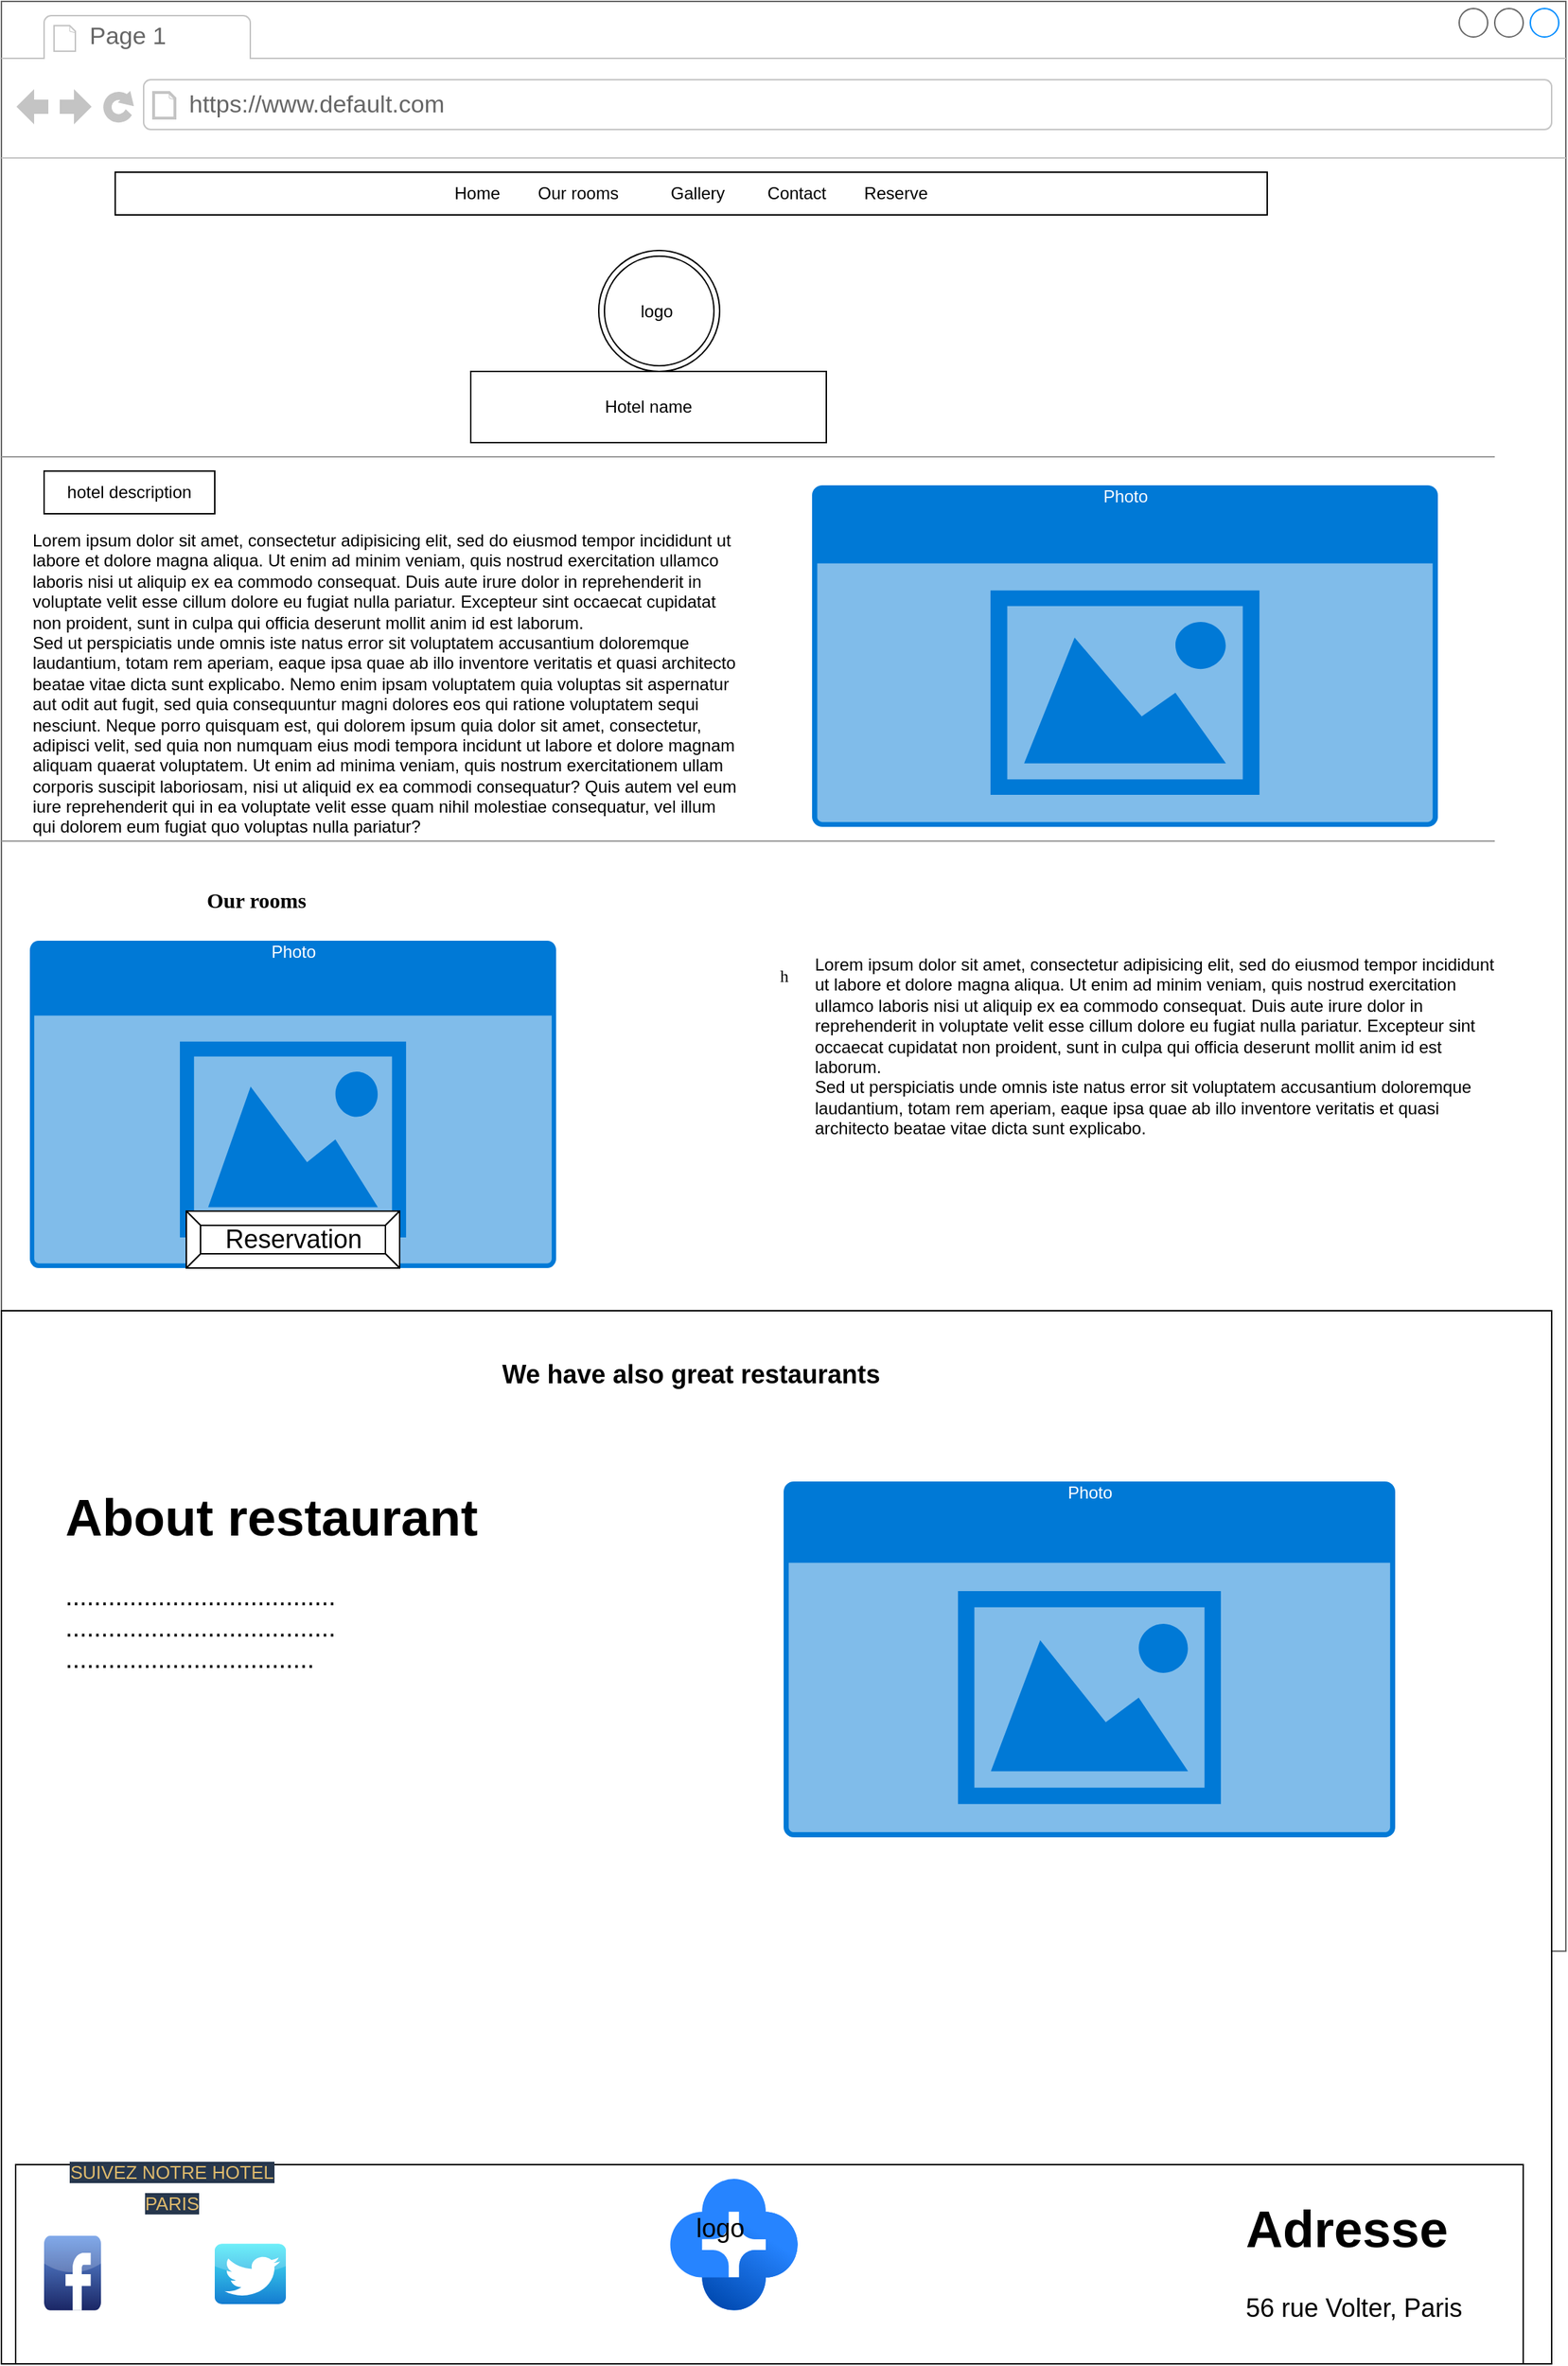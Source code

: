 <mxfile version="15.6.8" type="github" pages="3">
  <diagram name="Page-1" id="2cc2dc42-3aac-f2a9-1cec-7a8b7cbee084">
    <mxGraphModel dx="2450" dy="805" grid="1" gridSize="10" guides="1" tooltips="1" connect="1" arrows="1" fold="1" page="1" pageScale="1" pageWidth="1100" pageHeight="850" background="#ffffff" math="0" shadow="0">
      <root>
        <mxCell id="0" />
        <mxCell id="1" parent="0" />
        <mxCell id="7026571954dc6520-1" value="h" style="strokeWidth=1;shadow=0;dashed=0;align=center;html=1;shape=mxgraph.mockup.containers.browserWindow;rSize=0;strokeColor=#666666;mainText=,;recursiveResize=0;rounded=0;labelBackgroundColor=none;fontFamily=Verdana;fontSize=12" parent="1" vertex="1">
          <mxGeometry x="-10" y="40" width="1100" height="1370" as="geometry" />
        </mxCell>
        <mxCell id="7026571954dc6520-2" value="Page 1" style="strokeWidth=1;shadow=0;dashed=0;align=center;html=1;shape=mxgraph.mockup.containers.anchor;fontSize=17;fontColor=#666666;align=left;" parent="7026571954dc6520-1" vertex="1">
          <mxGeometry x="60" y="12" width="110" height="26" as="geometry" />
        </mxCell>
        <mxCell id="7026571954dc6520-3" value="https://www.default.com" style="strokeWidth=1;shadow=0;dashed=0;align=center;html=1;shape=mxgraph.mockup.containers.anchor;rSize=0;fontSize=17;fontColor=#666666;align=left;" parent="7026571954dc6520-1" vertex="1">
          <mxGeometry x="130" y="60" width="250" height="26" as="geometry" />
        </mxCell>
        <mxCell id="7026571954dc6520-15" value="" style="verticalLabelPosition=bottom;shadow=0;dashed=0;align=center;html=1;verticalAlign=top;strokeWidth=1;shape=mxgraph.mockup.markup.line;strokeColor=#999999;rounded=0;labelBackgroundColor=none;fillColor=#ffffff;fontFamily=Verdana;fontSize=12;fontColor=#000000;" parent="7026571954dc6520-1" vertex="1">
          <mxGeometry y="310" width="1050" height="20" as="geometry" />
        </mxCell>
        <mxCell id="7026571954dc6520-17" value="Lorem ipsum dolor sit amet, consectetur adipisicing elit, sed do eiusmod tempor incididunt ut labore et dolore magna aliqua. Ut enim ad minim veniam, quis nostrud exercitation ullamco laboris nisi ut aliquip ex ea commodo consequat. Duis aute irure dolor in reprehenderit in voluptate velit esse cillum dolore eu fugiat nulla pariatur. Excepteur sint occaecat cupidatat non proident, sunt in culpa qui officia deserunt mollit anim id est laborum.&#xa;Sed ut perspiciatis unde omnis iste natus error sit voluptatem accusantium doloremque laudantium, totam rem aperiam, eaque ipsa quae ab illo inventore veritatis et quasi architecto beatae vitae dicta sunt explicabo. Nemo enim ipsam voluptatem quia voluptas sit aspernatur aut odit aut fugit, sed quia consequuntur magni dolores eos qui ratione voluptatem sequi nesciunt. Neque porro quisquam est, qui dolorem ipsum quia dolor sit amet, consectetur, adipisci velit, sed quia non numquam eius modi tempora incidunt ut labore et dolore magnam aliquam quaerat voluptatem. Ut enim ad minima veniam, quis nostrum exercitationem ullam corporis suscipit laboriosam, nisi ut aliquid ex ea commodi consequatur? Quis autem vel eum iure reprehenderit qui in ea voluptate velit esse quam nihil molestiae consequatur, vel illum qui dolorem eum fugiat quo voluptas nulla pariatur?" style="text;spacingTop=-5;whiteSpace=wrap;html=1;align=left;fontSize=12;fontFamily=Helvetica;fillColor=none;strokeColor=none;rounded=0;shadow=1;labelBackgroundColor=none;" parent="7026571954dc6520-1" vertex="1">
          <mxGeometry x="20" y="370" width="500" height="240" as="geometry" />
        </mxCell>
        <mxCell id="7026571954dc6520-21" value="" style="verticalLabelPosition=bottom;shadow=0;dashed=0;align=center;html=1;verticalAlign=top;strokeWidth=1;shape=mxgraph.mockup.markup.line;strokeColor=#999999;rounded=0;labelBackgroundColor=none;fillColor=#ffffff;fontFamily=Verdana;fontSize=12;fontColor=#000000;" parent="7026571954dc6520-1" vertex="1">
          <mxGeometry y="580" width="1050" height="20" as="geometry" />
        </mxCell>
        <mxCell id="7026571954dc6520-31" value="&amp;nbsp; &amp;nbsp; &amp;nbsp; &amp;nbsp; &amp;nbsp; &amp;nbsp; &amp;nbsp; &amp;nbsp; &amp;nbsp; &amp;nbsp; &amp;nbsp; &amp;nbsp; &amp;nbsp; &amp;nbsp; &amp;nbsp; Our rooms" style="text;html=1;points=[];align=left;verticalAlign=top;spacingTop=-4;fontSize=15;fontFamily=Verdana;fontStyle=1" parent="7026571954dc6520-1" vertex="1">
          <mxGeometry x="30" y="620" width="290" height="30" as="geometry" />
        </mxCell>
        <mxCell id="XnPeuqubSNgGdzfEI4wK-2" value="logo&amp;nbsp;" style="ellipse;shape=doubleEllipse;whiteSpace=wrap;html=1;aspect=fixed;" vertex="1" parent="7026571954dc6520-1">
          <mxGeometry x="420" y="175" width="85" height="85" as="geometry" />
        </mxCell>
        <mxCell id="XnPeuqubSNgGdzfEI4wK-5" value="Home&amp;nbsp; &amp;nbsp; &amp;nbsp; &amp;nbsp; Our rooms&amp;nbsp; &amp;nbsp; &amp;nbsp; &amp;nbsp; &amp;nbsp; &amp;nbsp;Gallery&amp;nbsp; &amp;nbsp; &amp;nbsp; &amp;nbsp; &amp;nbsp;Contact&amp;nbsp; &amp;nbsp; &amp;nbsp; &amp;nbsp; Reserve" style="rounded=0;whiteSpace=wrap;html=1;" vertex="1" parent="7026571954dc6520-1">
          <mxGeometry x="80" y="120" width="810" height="30" as="geometry" />
        </mxCell>
        <mxCell id="XnPeuqubSNgGdzfEI4wK-6" value="Hotel name" style="rounded=0;whiteSpace=wrap;html=1;" vertex="1" parent="7026571954dc6520-1">
          <mxGeometry x="330" y="260" width="250" height="50" as="geometry" />
        </mxCell>
        <mxCell id="XnPeuqubSNgGdzfEI4wK-8" value="hotel description" style="rounded=0;whiteSpace=wrap;html=1;" vertex="1" parent="7026571954dc6520-1">
          <mxGeometry x="30" y="330" width="120" height="30" as="geometry" />
        </mxCell>
        <mxCell id="XnPeuqubSNgGdzfEI4wK-9" value="Photo" style="html=1;strokeColor=none;fillColor=#0079D6;labelPosition=center;verticalLabelPosition=middle;verticalAlign=top;align=center;fontSize=12;outlineConnect=0;spacingTop=-6;fontColor=#FFFFFF;sketch=0;shape=mxgraph.sitemap.photo;" vertex="1" parent="7026571954dc6520-1">
          <mxGeometry x="570" y="340" width="440" height="240" as="geometry" />
        </mxCell>
        <mxCell id="7026571954dc6520-36" value="Lorem ipsum dolor sit amet, consectetur adipisicing elit, sed do eiusmod tempor incididunt ut labore et dolore magna aliqua. Ut enim ad minim veniam, quis nostrud exercitation ullamco laboris nisi ut aliquip ex ea commodo consequat. Duis aute irure dolor in reprehenderit in voluptate velit esse cillum dolore eu fugiat nulla pariatur. Excepteur sint occaecat cupidatat non proident, sunt in culpa qui officia deserunt mollit anim id est laborum.&lt;br&gt;Sed ut perspiciatis unde omnis iste natus error sit voluptatem accusantium doloremque laudantium, totam rem aperiam, eaque ipsa quae ab illo inventore veritatis et quasi architecto beatae vitae dicta sunt explicabo.&amp;nbsp;" style="text;spacingTop=-5;whiteSpace=wrap;html=1;align=left;fontSize=12;fontFamily=Helvetica;fillColor=none;strokeColor=none;rounded=0;shadow=1;labelBackgroundColor=none;" parent="7026571954dc6520-1" vertex="1">
          <mxGeometry x="570" y="667.5" width="490" height="212.5" as="geometry" />
        </mxCell>
        <mxCell id="XnPeuqubSNgGdzfEI4wK-11" value="Photo" style="html=1;strokeColor=none;fillColor=#0079D6;labelPosition=center;verticalLabelPosition=middle;verticalAlign=top;align=center;fontSize=12;outlineConnect=0;spacingTop=-6;fontColor=#FFFFFF;sketch=0;shape=mxgraph.sitemap.photo;" vertex="1" parent="7026571954dc6520-1">
          <mxGeometry x="20" y="660" width="370" height="230" as="geometry" />
        </mxCell>
        <mxCell id="XnPeuqubSNgGdzfEI4wK-17" value="Reservation" style="labelPosition=center;verticalLabelPosition=middle;align=center;html=1;shape=mxgraph.basic.button;dx=10;fontSize=18;" vertex="1" parent="7026571954dc6520-1">
          <mxGeometry x="130" y="850" width="150" height="40" as="geometry" />
        </mxCell>
        <mxCell id="XnPeuqubSNgGdzfEI4wK-12" value="" style="rounded=0;whiteSpace=wrap;html=1;" vertex="1" parent="1">
          <mxGeometry x="-10" y="960" width="1090" height="740" as="geometry" />
        </mxCell>
        <mxCell id="XnPeuqubSNgGdzfEI4wK-13" value="We have also great restaurants" style="text;html=1;strokeColor=none;fillColor=none;align=center;verticalAlign=middle;whiteSpace=wrap;rounded=0;fontStyle=1;fontSize=18;" vertex="1" parent="1">
          <mxGeometry x="260" y="990" width="430" height="30" as="geometry" />
        </mxCell>
        <mxCell id="XnPeuqubSNgGdzfEI4wK-15" value="&lt;h1&gt;About restaurant&lt;/h1&gt;&lt;div&gt;......................................&lt;/div&gt;&lt;div&gt;......................................&lt;/div&gt;&lt;div&gt;...................................&lt;/div&gt;&lt;div&gt;&lt;br&gt;&lt;/div&gt;" style="text;html=1;strokeColor=none;fillColor=none;spacing=5;spacingTop=-20;whiteSpace=wrap;overflow=hidden;rounded=0;fontSize=18;" vertex="1" parent="1">
          <mxGeometry x="30" y="1070" width="300" height="250" as="geometry" />
        </mxCell>
        <mxCell id="XnPeuqubSNgGdzfEI4wK-16" value="Photo" style="html=1;strokeColor=none;fillColor=#0079D6;labelPosition=center;verticalLabelPosition=middle;verticalAlign=top;align=center;fontSize=12;outlineConnect=0;spacingTop=-6;fontColor=#FFFFFF;sketch=0;shape=mxgraph.sitemap.photo;" vertex="1" parent="1">
          <mxGeometry x="540" y="1080" width="430" height="250" as="geometry" />
        </mxCell>
        <mxCell id="XnPeuqubSNgGdzfEI4wK-18" value="" style="rounded=0;whiteSpace=wrap;html=1;fontSize=18;" vertex="1" parent="1">
          <mxGeometry y="1560" width="1060" height="140" as="geometry" />
        </mxCell>
        <mxCell id="XnPeuqubSNgGdzfEI4wK-19" value="" style="image;image=img/lib/atlassian/Clover_Logo.svg;fontSize=18;" vertex="1" parent="1">
          <mxGeometry x="460" y="1570" width="90" height="92.4" as="geometry" />
        </mxCell>
        <mxCell id="XnPeuqubSNgGdzfEI4wK-20" value="logo" style="text;html=1;strokeColor=none;fillColor=none;align=center;verticalAlign=middle;whiteSpace=wrap;rounded=0;fontSize=18;" vertex="1" parent="1">
          <mxGeometry x="470" y="1590" width="51" height="29.5" as="geometry" />
        </mxCell>
        <mxCell id="XnPeuqubSNgGdzfEI4wK-21" value="" style="dashed=0;outlineConnect=0;html=1;align=center;labelPosition=center;verticalLabelPosition=bottom;verticalAlign=top;shape=mxgraph.webicons.facebook;fillColor=#6294E4;gradientColor=#1A2665;fontSize=18;" vertex="1" parent="1">
          <mxGeometry x="20" y="1610" width="40" height="52.4" as="geometry" />
        </mxCell>
        <mxCell id="XnPeuqubSNgGdzfEI4wK-22" value="" style="shape=image;html=1;verticalAlign=top;verticalLabelPosition=bottom;labelBackgroundColor=#ffffff;imageAspect=0;aspect=fixed;image=https://cdn3.iconfinder.com/data/icons/2018-social-media-logotypes/1000/2018_social_media_popular_app_logo_instagram-128.png;fontSize=18;" vertex="1" parent="1">
          <mxGeometry x="80" y="1610" width="48" height="48" as="geometry" />
        </mxCell>
        <mxCell id="XnPeuqubSNgGdzfEI4wK-23" value="" style="dashed=0;outlineConnect=0;html=1;align=center;labelPosition=center;verticalLabelPosition=bottom;verticalAlign=top;shape=mxgraph.webicons.twitter;fillColor=#49EAF7;gradientColor=#137BD0;fontSize=18;" vertex="1" parent="1">
          <mxGeometry x="140" y="1615.6" width="50" height="42.4" as="geometry" />
        </mxCell>
        <mxCell id="XnPeuqubSNgGdzfEI4wK-24" value="&lt;span style=&quot;color: rgb(224 , 187 , 109) ; font-family: &amp;#34;futuramedium&amp;#34; , &amp;#34;arial&amp;#34; , &amp;#34;helvetica&amp;#34; , sans-serif ; font-size: 13px ; text-transform: uppercase ; background-color: rgb(39 , 55 , 77)&quot;&gt;SUIVEZ Notre hotel PARIS&lt;/span&gt;" style="text;html=1;strokeColor=none;fillColor=none;align=center;verticalAlign=middle;whiteSpace=wrap;rounded=0;fontSize=18;" vertex="1" parent="1">
          <mxGeometry x="20" y="1560" width="180" height="30" as="geometry" />
        </mxCell>
        <mxCell id="XnPeuqubSNgGdzfEI4wK-25" value="&lt;h1&gt;Adresse&lt;/h1&gt;&lt;div&gt;56 rue Volter, Paris&lt;/div&gt;" style="text;html=1;strokeColor=none;fillColor=none;spacing=5;spacingTop=-20;whiteSpace=wrap;overflow=hidden;rounded=0;fontSize=18;" vertex="1" parent="1">
          <mxGeometry x="860" y="1570" width="180" height="120" as="geometry" />
        </mxCell>
      </root>
    </mxGraphModel>
  </diagram>
  <diagram id="VbLsGx7KzvJSqhVAwH-y" name="Page-2">
    <mxGraphModel dx="2177" dy="805" grid="1" gridSize="10" guides="1" tooltips="1" connect="1" arrows="1" fold="1" page="1" pageScale="1" pageWidth="827" pageHeight="1169" math="0" shadow="0">
      <root>
        <mxCell id="0aZEbE1d8tf2JQuKWXA5-0" />
        <mxCell id="0aZEbE1d8tf2JQuKWXA5-1" parent="0aZEbE1d8tf2JQuKWXA5-0" />
        <mxCell id="uIGKP0TsHfBoy-fMU65s-0" value="h" style="strokeWidth=1;shadow=0;dashed=0;align=center;html=1;shape=mxgraph.mockup.containers.browserWindow;rSize=0;strokeColor=#666666;mainText=,;recursiveResize=0;rounded=0;labelBackgroundColor=none;fontFamily=Verdana;fontSize=12" vertex="1" parent="0aZEbE1d8tf2JQuKWXA5-1">
          <mxGeometry x="-170" y="60" width="1110" height="1590" as="geometry" />
        </mxCell>
        <mxCell id="uIGKP0TsHfBoy-fMU65s-1" value="Page 1" style="strokeWidth=1;shadow=0;dashed=0;align=center;html=1;shape=mxgraph.mockup.containers.anchor;fontSize=17;fontColor=#666666;align=left;" vertex="1" parent="uIGKP0TsHfBoy-fMU65s-0">
          <mxGeometry x="60" y="12" width="110" height="26" as="geometry" />
        </mxCell>
        <mxCell id="uIGKP0TsHfBoy-fMU65s-2" value="https://www.default.com" style="strokeWidth=1;shadow=0;dashed=0;align=center;html=1;shape=mxgraph.mockup.containers.anchor;rSize=0;fontSize=17;fontColor=#666666;align=left;" vertex="1" parent="uIGKP0TsHfBoy-fMU65s-0">
          <mxGeometry x="130" y="60" width="250" height="26" as="geometry" />
        </mxCell>
        <mxCell id="uIGKP0TsHfBoy-fMU65s-3" value="" style="verticalLabelPosition=bottom;shadow=0;dashed=0;align=center;html=1;verticalAlign=top;strokeWidth=1;shape=mxgraph.mockup.markup.line;strokeColor=#999999;rounded=0;labelBackgroundColor=none;fillColor=#ffffff;fontFamily=Verdana;fontSize=12;fontColor=#000000;" vertex="1" parent="uIGKP0TsHfBoy-fMU65s-0">
          <mxGeometry y="310" width="1050" height="20" as="geometry" />
        </mxCell>
        <mxCell id="uIGKP0TsHfBoy-fMU65s-4" value="Lorem ipsum dolor sit amet, consectetur adipisicing elit, sed do eiusmod tempor incididunt ut labore et dolore magna aliqua. Ut enim ad minim veniam, quis nostrud exercitation ullamco laboris nisi ut aliquip ex ea commodo consequat. Duis aute irure dolor in reprehenderit in voluptate velit esse cillum dolore eu fugiat nulla pariatur. Excepteur sint occaecat cupidatat non proident, sunt in culpa qui officia deserunt mollit anim id est laborum.&#xa;Sed ut perspiciatis unde omnis iste natus error sit voluptatem accusantium doloremque laudantium, totam rem aperiam, eaque ipsa quae ab illo inventore veritatis et quasi architecto beatae vitae dicta sunt explicabo. Nemo enim ipsam voluptatem quia voluptas sit aspernatur aut odit aut fugit, sed quia consequuntur magni dolores eos qui ratione voluptatem sequi nesciunt. Neque porro quisquam est, qui dolorem ipsum quia dolor sit amet, consectetur, adipisci velit, sed quia non numquam eius modi tempora incidunt ut labore et dolore magnam aliquam quaerat voluptatem. Ut enim ad minima veniam, quis nostrum exercitationem ullam corporis suscipit laboriosam, nisi ut aliquid ex ea commodi consequatur? Quis autem vel eum iure reprehenderit qui in ea voluptate velit esse quam nihil molestiae consequatur, vel illum qui dolorem eum fugiat quo voluptas nulla pariatur?" style="text;spacingTop=-5;whiteSpace=wrap;html=1;align=left;fontSize=12;fontFamily=Helvetica;fillColor=none;strokeColor=none;rounded=0;shadow=1;labelBackgroundColor=none;" vertex="1" parent="uIGKP0TsHfBoy-fMU65s-0">
          <mxGeometry x="20" y="380" width="380" height="170" as="geometry" />
        </mxCell>
        <mxCell id="uIGKP0TsHfBoy-fMU65s-5" value="" style="verticalLabelPosition=bottom;shadow=0;dashed=0;align=center;html=1;verticalAlign=top;strokeWidth=1;shape=mxgraph.mockup.markup.line;strokeColor=#999999;rounded=0;labelBackgroundColor=none;fillColor=#ffffff;fontFamily=Verdana;fontSize=12;fontColor=#000000;" vertex="1" parent="uIGKP0TsHfBoy-fMU65s-0">
          <mxGeometry x="4" y="670" width="1050" height="20" as="geometry" />
        </mxCell>
        <mxCell id="uIGKP0TsHfBoy-fMU65s-6" value="secound room" style="text;html=1;points=[];align=center;verticalAlign=top;spacingTop=-4;fontSize=15;fontFamily=Verdana;fontStyle=1" vertex="1" parent="uIGKP0TsHfBoy-fMU65s-0">
          <mxGeometry x="40" y="700" width="290" height="30" as="geometry" />
        </mxCell>
        <mxCell id="uIGKP0TsHfBoy-fMU65s-7" value="logo&amp;nbsp;" style="ellipse;shape=doubleEllipse;whiteSpace=wrap;html=1;aspect=fixed;" vertex="1" parent="uIGKP0TsHfBoy-fMU65s-0">
          <mxGeometry x="420" y="175" width="85" height="85" as="geometry" />
        </mxCell>
        <mxCell id="uIGKP0TsHfBoy-fMU65s-8" value="Home&amp;nbsp; &amp;nbsp; &amp;nbsp; &amp;nbsp; Our rooms&amp;nbsp; &amp;nbsp; &amp;nbsp; &amp;nbsp; &amp;nbsp; &amp;nbsp;Gallery&amp;nbsp; &amp;nbsp; &amp;nbsp; &amp;nbsp; &amp;nbsp;Contact&amp;nbsp; &amp;nbsp; &amp;nbsp; &amp;nbsp; Reserve" style="rounded=0;whiteSpace=wrap;html=1;" vertex="1" parent="uIGKP0TsHfBoy-fMU65s-0">
          <mxGeometry x="80" y="120" width="810" height="30" as="geometry" />
        </mxCell>
        <mxCell id="uIGKP0TsHfBoy-fMU65s-9" value="Hotel name" style="rounded=0;whiteSpace=wrap;html=1;" vertex="1" parent="uIGKP0TsHfBoy-fMU65s-0">
          <mxGeometry x="330" y="260" width="250" height="50" as="geometry" />
        </mxCell>
        <mxCell id="uIGKP0TsHfBoy-fMU65s-10" value="&lt;font style=&quot;font-size: 23px&quot;&gt;OUR ROOMS&lt;/font&gt;" style="rounded=0;whiteSpace=wrap;html=1;" vertex="1" parent="uIGKP0TsHfBoy-fMU65s-0">
          <mxGeometry x="230" y="330" width="570" height="30" as="geometry" />
        </mxCell>
        <mxCell id="uIGKP0TsHfBoy-fMU65s-11" value="Photo" style="html=1;strokeColor=none;fillColor=#0079D6;labelPosition=center;verticalLabelPosition=middle;verticalAlign=top;align=center;fontSize=12;outlineConnect=0;spacingTop=-6;fontColor=#FFFFFF;sketch=0;shape=mxgraph.sitemap.photo;" vertex="1" parent="uIGKP0TsHfBoy-fMU65s-0">
          <mxGeometry x="570" y="400" width="410" height="220" as="geometry" />
        </mxCell>
        <mxCell id="uIGKP0TsHfBoy-fMU65s-12" value="Lorem ipsum dolor sit amet, consectetur adipisicing elit, sed do eiusmod tempor incididunt ut labore et dolore magna aliqua. Ut enim ad minim veniam, quis nostrud exercitation ullamco laboris nisi ut aliquip ex ea commodo consequat. Duis aute irure dolor in reprehenderit in voluptate velit esse cillum dolore eu fugiat nulla pariatur. Excepteur sint occaecat cupidatat non proident, sunt in culpa qui officia deserunt mollit anim id est laborum.&lt;br&gt;Sed ut perspiciatis unde omnis iste natus error sit voluptatem accusantium doloremque laudantium, totam rem aperiam, eaque ipsa quae ab illo inventore veritatis et quasi architecto beatae vitae dicta sunt explicabo.&amp;nbsp;" style="text;spacingTop=-5;whiteSpace=wrap;html=1;align=left;fontSize=12;fontFamily=Helvetica;fillColor=none;strokeColor=none;rounded=0;shadow=1;labelBackgroundColor=none;" vertex="1" parent="uIGKP0TsHfBoy-fMU65s-0">
          <mxGeometry x="564" y="763.75" width="490" height="212.5" as="geometry" />
        </mxCell>
        <mxCell id="uIGKP0TsHfBoy-fMU65s-13" value="Photo" style="html=1;strokeColor=none;fillColor=#0079D6;labelPosition=center;verticalLabelPosition=middle;verticalAlign=top;align=center;fontSize=12;outlineConnect=0;spacingTop=-6;fontColor=#FFFFFF;sketch=0;shape=mxgraph.sitemap.photo;" vertex="1" parent="uIGKP0TsHfBoy-fMU65s-0">
          <mxGeometry x="30" y="746.25" width="370" height="230" as="geometry" />
        </mxCell>
        <mxCell id="uIGKP0TsHfBoy-fMU65s-14" value="Reservation" style="labelPosition=center;verticalLabelPosition=middle;align=center;html=1;shape=mxgraph.basic.button;dx=10;fontSize=18;" vertex="1" parent="uIGKP0TsHfBoy-fMU65s-0">
          <mxGeometry x="150" y="990" width="150" height="50" as="geometry" />
        </mxCell>
        <mxCell id="jgUOny4q5-QIgVUCRH1Q-1" value="Reservation" style="labelPosition=center;verticalLabelPosition=middle;align=center;html=1;shape=mxgraph.basic.button;dx=10;fontSize=18;" vertex="1" parent="uIGKP0TsHfBoy-fMU65s-0">
          <mxGeometry x="710" y="630" width="150" height="40" as="geometry" />
        </mxCell>
        <mxCell id="jgUOny4q5-QIgVUCRH1Q-2" value="Photo" style="html=1;strokeColor=none;fillColor=#0079D6;labelPosition=center;verticalLabelPosition=middle;verticalAlign=top;align=center;fontSize=12;outlineConnect=0;spacingTop=-6;fontColor=#FFFFFF;sketch=0;shape=mxgraph.sitemap.photo;" vertex="1" parent="uIGKP0TsHfBoy-fMU65s-0">
          <mxGeometry x="627" y="1090" width="370" height="230" as="geometry" />
        </mxCell>
        <mxCell id="jgUOny4q5-QIgVUCRH1Q-3" value="Lorem ipsum dolor sit amet, consectetur adipisicing elit, sed do eiusmod tempor incididunt ut labore et dolore magna aliqua. Ut enim ad minim veniam, quis nostrud exercitation ullamco laboris nisi ut aliquip ex ea commodo consequat. Duis aute irure dolor in reprehenderit in voluptate velit esse cillum dolore eu fugiat nulla pariatur. Excepteur sint occaecat cupidatat non proident, sunt in culpa qui officia deserunt mollit anim id est laborum.&lt;br&gt;Sed ut perspiciatis unde omnis iste natus error sit voluptatem accusantium doloremque laudantium, totam rem aperiam, eaque ipsa quae ab illo inventore veritatis et quasi architecto beatae vitae dicta sunt explicabo.&amp;nbsp;" style="text;spacingTop=-5;whiteSpace=wrap;html=1;align=left;fontSize=12;fontFamily=Helvetica;fillColor=none;strokeColor=none;rounded=0;shadow=1;labelBackgroundColor=none;" vertex="1" parent="uIGKP0TsHfBoy-fMU65s-0">
          <mxGeometry x="40" y="1137.5" width="490" height="212.5" as="geometry" />
        </mxCell>
        <mxCell id="jgUOny4q5-QIgVUCRH1Q-4" value="" style="verticalLabelPosition=bottom;shadow=0;dashed=0;align=center;html=1;verticalAlign=top;strokeWidth=1;shape=mxgraph.mockup.markup.line;strokeColor=#999999;rounded=0;labelBackgroundColor=none;fillColor=#ffffff;fontFamily=Verdana;fontSize=12;fontColor=#000000;" vertex="1" parent="uIGKP0TsHfBoy-fMU65s-0">
          <mxGeometry x="20" y="1050" width="1050" height="20" as="geometry" />
        </mxCell>
        <mxCell id="jgUOny4q5-QIgVUCRH1Q-5" value="third room" style="text;html=1;points=[];align=center;verticalAlign=top;spacingTop=-4;fontSize=15;fontFamily=Verdana;fontStyle=1" vertex="1" parent="uIGKP0TsHfBoy-fMU65s-0">
          <mxGeometry x="50" y="1079" width="290" height="30" as="geometry" />
        </mxCell>
        <mxCell id="jgUOny4q5-QIgVUCRH1Q-6" value="Reservation" style="labelPosition=center;verticalLabelPosition=middle;align=center;html=1;shape=mxgraph.basic.button;dx=10;fontSize=18;" vertex="1" parent="uIGKP0TsHfBoy-fMU65s-0">
          <mxGeometry x="750" y="1320" width="150" height="40" as="geometry" />
        </mxCell>
        <mxCell id="Fcb1x0b5ppNhonSFBiH0-0" value="" style="rounded=0;whiteSpace=wrap;html=1;fontSize=23;align=center;" vertex="1" parent="uIGKP0TsHfBoy-fMU65s-0">
          <mxGeometry y="1470" width="1110" height="110" as="geometry" />
        </mxCell>
        <mxCell id="Fcb1x0b5ppNhonSFBiH0-1" value="FOOTER" style="text;html=1;strokeColor=none;fillColor=none;align=center;verticalAlign=middle;whiteSpace=wrap;rounded=0;fontSize=23;fontStyle=1" vertex="1" parent="uIGKP0TsHfBoy-fMU65s-0">
          <mxGeometry x="200" y="1500" width="520" height="50" as="geometry" />
        </mxCell>
      </root>
    </mxGraphModel>
  </diagram>
  <diagram id="Xs26bpyFCE1FemJBMiFB" name="Page-3">
    <mxGraphModel dx="2177" dy="1974" grid="1" gridSize="10" guides="1" tooltips="1" connect="1" arrows="1" fold="1" page="1" pageScale="1" pageWidth="827" pageHeight="1169" math="0" shadow="0">
      <root>
        <mxCell id="3qzmDEW6o9i7ZGlNiAuT-0" />
        <mxCell id="3qzmDEW6o9i7ZGlNiAuT-1" parent="3qzmDEW6o9i7ZGlNiAuT-0" />
        <mxCell id="SHv4ZSTtYfp7jYruo2c7-0" value="h" style="strokeWidth=1;shadow=0;dashed=0;align=center;html=1;shape=mxgraph.mockup.containers.browserWindow;rSize=0;strokeColor=#666666;mainText=,;recursiveResize=0;rounded=0;labelBackgroundColor=none;fontFamily=Verdana;fontSize=12" vertex="1" parent="3qzmDEW6o9i7ZGlNiAuT-1">
          <mxGeometry x="-160" y="-200" width="1110" height="1590" as="geometry" />
        </mxCell>
        <mxCell id="SHv4ZSTtYfp7jYruo2c7-1" value="Page 1" style="strokeWidth=1;shadow=0;dashed=0;align=center;html=1;shape=mxgraph.mockup.containers.anchor;fontSize=17;fontColor=#666666;align=left;" vertex="1" parent="SHv4ZSTtYfp7jYruo2c7-0">
          <mxGeometry x="60" y="12" width="110" height="26" as="geometry" />
        </mxCell>
        <mxCell id="SHv4ZSTtYfp7jYruo2c7-2" value="https://www.default.com" style="strokeWidth=1;shadow=0;dashed=0;align=center;html=1;shape=mxgraph.mockup.containers.anchor;rSize=0;fontSize=17;fontColor=#666666;align=left;" vertex="1" parent="SHv4ZSTtYfp7jYruo2c7-0">
          <mxGeometry x="130" y="60" width="250" height="26" as="geometry" />
        </mxCell>
        <mxCell id="SHv4ZSTtYfp7jYruo2c7-3" value="" style="verticalLabelPosition=bottom;shadow=0;dashed=0;align=center;html=1;verticalAlign=top;strokeWidth=1;shape=mxgraph.mockup.markup.line;strokeColor=#999999;rounded=0;labelBackgroundColor=none;fillColor=#ffffff;fontFamily=Verdana;fontSize=12;fontColor=#000000;" vertex="1" parent="SHv4ZSTtYfp7jYruo2c7-0">
          <mxGeometry y="310" width="1050" height="20" as="geometry" />
        </mxCell>
        <mxCell id="SHv4ZSTtYfp7jYruo2c7-7" value="logo&amp;nbsp;" style="ellipse;shape=doubleEllipse;whiteSpace=wrap;html=1;aspect=fixed;" vertex="1" parent="SHv4ZSTtYfp7jYruo2c7-0">
          <mxGeometry x="420" y="175" width="85" height="85" as="geometry" />
        </mxCell>
        <mxCell id="SHv4ZSTtYfp7jYruo2c7-8" value="Home&amp;nbsp; &amp;nbsp; &amp;nbsp; &amp;nbsp; Our rooms&amp;nbsp; &amp;nbsp; &amp;nbsp; &amp;nbsp; &amp;nbsp; &amp;nbsp;Gallery&amp;nbsp; &amp;nbsp; &amp;nbsp; &amp;nbsp; &amp;nbsp;Contact&amp;nbsp; &amp;nbsp; &amp;nbsp; &amp;nbsp; Reserve" style="rounded=0;whiteSpace=wrap;html=1;" vertex="1" parent="SHv4ZSTtYfp7jYruo2c7-0">
          <mxGeometry x="80" y="120" width="810" height="30" as="geometry" />
        </mxCell>
        <mxCell id="SHv4ZSTtYfp7jYruo2c7-9" value="Hotel name" style="rounded=0;whiteSpace=wrap;html=1;" vertex="1" parent="SHv4ZSTtYfp7jYruo2c7-0">
          <mxGeometry x="330" y="260" width="250" height="50" as="geometry" />
        </mxCell>
        <mxCell id="SHv4ZSTtYfp7jYruo2c7-10" value="&lt;span style=&quot;font-size: 23px&quot;&gt;RESERVATION&lt;/span&gt;" style="rounded=0;whiteSpace=wrap;html=1;" vertex="1" parent="SHv4ZSTtYfp7jYruo2c7-0">
          <mxGeometry x="230" y="330" width="570" height="30" as="geometry" />
        </mxCell>
        <mxCell id="SHv4ZSTtYfp7jYruo2c7-21" value="" style="rounded=0;whiteSpace=wrap;html=1;fontSize=23;align=center;" vertex="1" parent="SHv4ZSTtYfp7jYruo2c7-0">
          <mxGeometry y="1470" width="1110" height="110" as="geometry" />
        </mxCell>
        <mxCell id="SHv4ZSTtYfp7jYruo2c7-22" value="FOOTER" style="text;html=1;strokeColor=none;fillColor=none;align=center;verticalAlign=middle;whiteSpace=wrap;rounded=0;fontSize=23;fontStyle=1" vertex="1" parent="SHv4ZSTtYfp7jYruo2c7-0">
          <mxGeometry x="200" y="1500" width="520" height="50" as="geometry" />
        </mxCell>
        <mxCell id="OXd1y8roMdUe50l47i7h-27" value="Email address" style="fillColor=none;strokeColor=none;align=left;fontSize=14;" vertex="1" parent="SHv4ZSTtYfp7jYruo2c7-0">
          <mxGeometry x="150" y="570" width="260" height="40" as="geometry" />
        </mxCell>
        <mxCell id="OXd1y8roMdUe50l47i7h-28" value="Nom et prénom" style="html=1;shadow=0;dashed=0;shape=mxgraph.bootstrap.rrect;rSize=5;fillColor=none;strokeColor=#999999;align=left;spacing=15;fontSize=14;fontColor=#6C767D;" vertex="1" parent="SHv4ZSTtYfp7jYruo2c7-0">
          <mxGeometry width="800" height="30" relative="1" as="geometry">
            <mxPoint x="55" y="410" as="offset" />
          </mxGeometry>
        </mxCell>
        <mxCell id="OXd1y8roMdUe50l47i7h-29" value="Example select" style="fillColor=none;strokeColor=none;align=left;fontSize=14;" vertex="1" parent="SHv4ZSTtYfp7jYruo2c7-0">
          <mxGeometry width="260" height="40" relative="1" as="geometry">
            <mxPoint x="50" y="440" as="offset" />
          </mxGeometry>
        </mxCell>
        <mxCell id="OXd1y8roMdUe50l47i7h-30" value="1" style="html=1;shadow=0;dashed=0;shape=mxgraph.bootstrap.rrect;rSize=5;fillColor=none;strokeColor=#999999;align=left;spacing=15;fontSize=14;fontColor=#6C767D;" vertex="1" parent="SHv4ZSTtYfp7jYruo2c7-0">
          <mxGeometry width="800" height="30" relative="1" as="geometry">
            <mxPoint x="50" y="480" as="offset" />
          </mxGeometry>
        </mxCell>
        <mxCell id="OXd1y8roMdUe50l47i7h-31" value="Example multiple select" style="fillColor=none;strokeColor=none;align=left;fontSize=14;" vertex="1" parent="SHv4ZSTtYfp7jYruo2c7-0">
          <mxGeometry width="260" height="40" relative="1" as="geometry">
            <mxPoint x="50" y="520" as="offset" />
          </mxGeometry>
        </mxCell>
        <mxCell id="OXd1y8roMdUe50l47i7h-32" value="" style="html=1;shadow=0;dashed=0;shape=mxgraph.bootstrap.rrect;rSize=5;fillColor=none;strokeColor=#999999;align=left;spacing=15;fontSize=14;fontColor=#6C767D;" vertex="1" parent="SHv4ZSTtYfp7jYruo2c7-0">
          <mxGeometry width="800" height="100" relative="1" as="geometry">
            <mxPoint x="50" y="560" as="offset" />
          </mxGeometry>
        </mxCell>
        <mxCell id="OXd1y8roMdUe50l47i7h-33" value="" style="html=1;shadow=0;dashed=0;shape=mxgraph.bootstrap.rightButton;rSize=5;fillColor=#F1F1F1;strokeColor=#999999;fontSize=23;align=center;" vertex="1" parent="OXd1y8roMdUe50l47i7h-32">
          <mxGeometry x="1" width="20" height="100" relative="1" as="geometry">
            <mxPoint x="-20" as="offset" />
          </mxGeometry>
        </mxCell>
        <mxCell id="OXd1y8roMdUe50l47i7h-34" value="" style="fillColor=#C1C1C1;strokeColor=none;fontSize=23;align=center;" vertex="1" parent="OXd1y8roMdUe50l47i7h-33">
          <mxGeometry width="16" height="45" relative="1" as="geometry">
            <mxPoint x="2" y="20" as="offset" />
          </mxGeometry>
        </mxCell>
        <mxCell id="OXd1y8roMdUe50l47i7h-35" value="" style="shape=triangle;direction=north;fillColor=#C1C1C1;strokeColor=none;perimeter=none;fontSize=23;align=center;" vertex="1" parent="OXd1y8roMdUe50l47i7h-33">
          <mxGeometry width="10" height="5" relative="1" as="geometry">
            <mxPoint x="5" y="7.5" as="offset" />
          </mxGeometry>
        </mxCell>
        <mxCell id="OXd1y8roMdUe50l47i7h-36" value="" style="shape=triangle;direction=south;fillColor=#505050;strokeColor=none;perimeter=none;fontSize=23;align=center;" vertex="1" parent="OXd1y8roMdUe50l47i7h-33">
          <mxGeometry y="1" width="10" height="5" relative="1" as="geometry">
            <mxPoint x="5" y="-12.5" as="offset" />
          </mxGeometry>
        </mxCell>
        <mxCell id="OXd1y8roMdUe50l47i7h-37" value="1" style="fillColor=none;strokeColor=none;align=left;spacing=15;fontSize=14;fontColor=#6C767D;" vertex="1" parent="OXd1y8roMdUe50l47i7h-32">
          <mxGeometry width="780" height="20" relative="1" as="geometry">
            <mxPoint y="10" as="offset" />
          </mxGeometry>
        </mxCell>
        <mxCell id="OXd1y8roMdUe50l47i7h-39" value="3" style="fillColor=none;strokeColor=none;align=left;spacing=15;fontSize=14;fontColor=#6C767D;" vertex="1" parent="OXd1y8roMdUe50l47i7h-32">
          <mxGeometry width="780" height="20" relative="1" as="geometry">
            <mxPoint y="50" as="offset" />
          </mxGeometry>
        </mxCell>
        <mxCell id="OXd1y8roMdUe50l47i7h-40" value="4" style="fillColor=none;strokeColor=none;align=left;spacing=15;fontSize=14;fontColor=#6C767D;" vertex="1" parent="OXd1y8roMdUe50l47i7h-32">
          <mxGeometry width="780" height="20" relative="1" as="geometry">
            <mxPoint y="70" as="offset" />
          </mxGeometry>
        </mxCell>
        <mxCell id="OXd1y8roMdUe50l47i7h-41" value="Example textarea" style="fillColor=none;strokeColor=none;align=left;fontSize=14;" vertex="1" parent="SHv4ZSTtYfp7jYruo2c7-0">
          <mxGeometry width="260" height="40" relative="1" as="geometry">
            <mxPoint x="50" y="670" as="offset" />
          </mxGeometry>
        </mxCell>
        <mxCell id="OXd1y8roMdUe50l47i7h-42" value="" style="html=1;shadow=0;dashed=0;shape=mxgraph.bootstrap.rrect;rSize=5;fillColor=none;strokeColor=#999999;align=left;spacing=15;fontSize=14;fontColor=#6C767D;" vertex="1" parent="SHv4ZSTtYfp7jYruo2c7-0">
          <mxGeometry width="800" height="90" relative="1" as="geometry">
            <mxPoint x="50" y="710" as="offset" />
          </mxGeometry>
        </mxCell>
        <mxCell id="u6bGcOaiWKr1QstpIL_O-0" value="&lt;div&gt;&lt;br&gt;&lt;/div&gt;&lt;div&gt;Nom *&lt;/div&gt;&lt;div&gt;Prénom *&lt;/div&gt;&lt;div&gt;Email * (! email valide)&lt;/div&gt;&lt;div&gt;Téléphone *&lt;/div&gt;&lt;div&gt;Adresse&lt;/div&gt;&lt;div&gt;Ville&lt;/div&gt;&lt;div&gt;Un champ date picker (input type date) *&lt;/div&gt;&lt;div&gt;* L’utilisateur devra obligatoirement renseigner ces champs&lt;/div&gt;&lt;div&gt;Un sélecteur pour choisir le mode de paiement :&lt;/div&gt;&lt;div&gt;• Master Card&lt;/div&gt;&lt;div&gt;• Diners Club&lt;/div&gt;&lt;div&gt;• American Express&lt;/div&gt;&lt;div&gt;• Visa&lt;/div&gt;&lt;div&gt;• JCB&lt;/div&gt;" style="text;html=1;strokeColor=none;fillColor=none;align=center;verticalAlign=middle;whiteSpace=wrap;rounded=0;fontSize=23;" vertex="1" parent="3qzmDEW6o9i7ZGlNiAuT-1">
          <mxGeometry x="-40" y="950" width="990" height="180" as="geometry" />
        </mxCell>
        <mxCell id="OXd1y8roMdUe50l47i7h-43" value="Text" style="text;html=1;strokeColor=none;fillColor=none;align=center;verticalAlign=middle;whiteSpace=wrap;rounded=0;fontSize=23;" vertex="1" parent="3qzmDEW6o9i7ZGlNiAuT-1">
          <mxGeometry x="380" y="240" width="60" height="30" as="geometry" />
        </mxCell>
        <mxCell id="OXd1y8roMdUe50l47i7h-46" value="h" style="strokeWidth=1;shadow=0;dashed=0;align=center;html=1;shape=mxgraph.mockup.containers.browserWindow;rSize=0;strokeColor=#666666;mainText=,;recursiveResize=0;rounded=0;labelBackgroundColor=none;fontFamily=Verdana;fontSize=12" vertex="1" parent="3qzmDEW6o9i7ZGlNiAuT-1">
          <mxGeometry x="-160" y="-240" width="1110" height="1590" as="geometry" />
        </mxCell>
        <mxCell id="OXd1y8roMdUe50l47i7h-47" value="Page 1" style="strokeWidth=1;shadow=0;dashed=0;align=center;html=1;shape=mxgraph.mockup.containers.anchor;fontSize=17;fontColor=#666666;align=left;" vertex="1" parent="OXd1y8roMdUe50l47i7h-46">
          <mxGeometry x="60" y="12" width="110" height="26" as="geometry" />
        </mxCell>
        <mxCell id="OXd1y8roMdUe50l47i7h-48" value="https://www.default.com" style="strokeWidth=1;shadow=0;dashed=0;align=center;html=1;shape=mxgraph.mockup.containers.anchor;rSize=0;fontSize=17;fontColor=#666666;align=left;" vertex="1" parent="OXd1y8roMdUe50l47i7h-46">
          <mxGeometry x="130" y="60" width="250" height="26" as="geometry" />
        </mxCell>
        <mxCell id="OXd1y8roMdUe50l47i7h-49" value="" style="verticalLabelPosition=bottom;shadow=0;dashed=0;align=center;html=1;verticalAlign=top;strokeWidth=1;shape=mxgraph.mockup.markup.line;strokeColor=#999999;rounded=0;labelBackgroundColor=none;fillColor=#ffffff;fontFamily=Verdana;fontSize=12;fontColor=#000000;" vertex="1" parent="OXd1y8roMdUe50l47i7h-46">
          <mxGeometry y="310" width="1050" height="20" as="geometry" />
        </mxCell>
        <mxCell id="OXd1y8roMdUe50l47i7h-50" value="logo&amp;nbsp;" style="ellipse;shape=doubleEllipse;whiteSpace=wrap;html=1;aspect=fixed;" vertex="1" parent="OXd1y8roMdUe50l47i7h-46">
          <mxGeometry x="420" y="175" width="85" height="85" as="geometry" />
        </mxCell>
        <mxCell id="OXd1y8roMdUe50l47i7h-51" value="Home&amp;nbsp; &amp;nbsp; &amp;nbsp; &amp;nbsp; Our rooms&amp;nbsp; &amp;nbsp; &amp;nbsp; &amp;nbsp; &amp;nbsp; &amp;nbsp;Gallery&amp;nbsp; &amp;nbsp; &amp;nbsp; &amp;nbsp; &amp;nbsp;Contact&amp;nbsp; &amp;nbsp; &amp;nbsp; &amp;nbsp; Reserve" style="rounded=0;whiteSpace=wrap;html=1;" vertex="1" parent="OXd1y8roMdUe50l47i7h-46">
          <mxGeometry x="80" y="120" width="810" height="30" as="geometry" />
        </mxCell>
        <mxCell id="OXd1y8roMdUe50l47i7h-52" value="Hotel name" style="rounded=0;whiteSpace=wrap;html=1;" vertex="1" parent="OXd1y8roMdUe50l47i7h-46">
          <mxGeometry x="330" y="260" width="250" height="50" as="geometry" />
        </mxCell>
        <mxCell id="OXd1y8roMdUe50l47i7h-53" value="&lt;span style=&quot;font-size: 23px&quot;&gt;RESERVATION&lt;/span&gt;" style="rounded=0;whiteSpace=wrap;html=1;" vertex="1" parent="OXd1y8roMdUe50l47i7h-46">
          <mxGeometry x="230" y="330" width="570" height="30" as="geometry" />
        </mxCell>
        <mxCell id="OXd1y8roMdUe50l47i7h-54" value="" style="rounded=0;whiteSpace=wrap;html=1;fontSize=23;align=center;" vertex="1" parent="OXd1y8roMdUe50l47i7h-46">
          <mxGeometry y="1470" width="1110" height="110" as="geometry" />
        </mxCell>
        <mxCell id="OXd1y8roMdUe50l47i7h-55" value="FOOTER" style="text;html=1;strokeColor=none;fillColor=none;align=center;verticalAlign=middle;whiteSpace=wrap;rounded=0;fontSize=23;fontStyle=1" vertex="1" parent="OXd1y8roMdUe50l47i7h-46">
          <mxGeometry x="200" y="1500" width="520" height="50" as="geometry" />
        </mxCell>
        <mxCell id="OXd1y8roMdUe50l47i7h-57" value="Nom et prénom" style="html=1;shadow=0;dashed=0;shape=mxgraph.bootstrap.rrect;rSize=5;fillColor=none;strokeColor=#999999;align=left;spacing=15;fontSize=14;fontColor=#6C767D;" vertex="1" parent="OXd1y8roMdUe50l47i7h-46">
          <mxGeometry width="800" height="30" relative="1" as="geometry">
            <mxPoint x="55" y="410" as="offset" />
          </mxGeometry>
        </mxCell>
        <mxCell id="OXd1y8roMdUe50l47i7h-58" value="Email" style="fillColor=none;strokeColor=none;align=left;fontSize=14;" vertex="1" parent="OXd1y8roMdUe50l47i7h-46">
          <mxGeometry width="260" height="40" relative="1" as="geometry">
            <mxPoint x="50" y="440" as="offset" />
          </mxGeometry>
        </mxCell>
        <mxCell id="OXd1y8roMdUe50l47i7h-59" value="votre email" style="html=1;shadow=0;dashed=0;shape=mxgraph.bootstrap.rrect;rSize=5;fillColor=none;strokeColor=#999999;align=left;spacing=15;fontSize=14;fontColor=#6C767D;" vertex="1" parent="OXd1y8roMdUe50l47i7h-46">
          <mxGeometry width="800" height="30" relative="1" as="geometry">
            <mxPoint x="50" y="480" as="offset" />
          </mxGeometry>
        </mxCell>
        <mxCell id="OXd1y8roMdUe50l47i7h-60" value="Telephone" style="fillColor=none;strokeColor=none;align=left;fontSize=14;" vertex="1" parent="OXd1y8roMdUe50l47i7h-46">
          <mxGeometry width="260" height="40" relative="1" as="geometry">
            <mxPoint x="50" y="520" as="offset" />
          </mxGeometry>
        </mxCell>
        <mxCell id="OXd1y8roMdUe50l47i7h-69" value="Adressse" style="fillColor=none;strokeColor=none;align=left;fontSize=14;" vertex="1" parent="OXd1y8roMdUe50l47i7h-46">
          <mxGeometry width="260" height="40" relative="1" as="geometry">
            <mxPoint x="50" y="600" as="offset" />
          </mxGeometry>
        </mxCell>
        <mxCell id="OXd1y8roMdUe50l47i7h-70" value="" style="html=1;shadow=0;dashed=0;shape=mxgraph.bootstrap.rrect;rSize=5;fillColor=none;strokeColor=#999999;align=left;spacing=15;fontSize=14;fontColor=#6C767D;" vertex="1" parent="OXd1y8roMdUe50l47i7h-46">
          <mxGeometry width="800" height="90" relative="1" as="geometry">
            <mxPoint x="50" y="630" as="offset" />
          </mxGeometry>
        </mxCell>
        <mxCell id="OXd1y8roMdUe50l47i7h-71" value="Nom et prénom" style="fillColor=none;strokeColor=none;align=left;fontSize=14;" vertex="1" parent="OXd1y8roMdUe50l47i7h-46">
          <mxGeometry width="260" height="40" relative="1" as="geometry">
            <mxPoint x="60" y="370" as="offset" />
          </mxGeometry>
        </mxCell>
        <mxCell id="OXd1y8roMdUe50l47i7h-72" value="votre télephone" style="html=1;shadow=0;dashed=0;shape=mxgraph.bootstrap.rrect;rSize=5;fillColor=none;strokeColor=#999999;align=left;spacing=15;fontSize=14;fontColor=#6C767D;" vertex="1" parent="OXd1y8roMdUe50l47i7h-46">
          <mxGeometry width="800" height="30" relative="1" as="geometry">
            <mxPoint x="50" y="560" as="offset" />
          </mxGeometry>
        </mxCell>
        <mxCell id="OXd1y8roMdUe50l47i7h-73" value="Un champ date picker (input type date)&amp;nbsp;" style="html=1;shadow=0;dashed=0;shape=mxgraph.bootstrap.rrect;rSize=5;fillColor=none;strokeColor=#999999;align=left;spacing=15;fontSize=14;fontColor=#6C767D;" vertex="1" parent="OXd1y8roMdUe50l47i7h-46">
          <mxGeometry width="800" height="30" relative="1" as="geometry">
            <mxPoint x="50" y="750" as="offset" />
          </mxGeometry>
        </mxCell>
        <mxCell id="OXd1y8roMdUe50l47i7h-74" value="" style="strokeWidth=1;shadow=0;dashed=0;align=center;html=1;shape=mxgraph.mockup.forms.rrect;rSize=0;strokeColor=#999999;fillColor=#ffffff;recursiveResize=0;fontSize=23;" vertex="1" parent="OXd1y8roMdUe50l47i7h-46">
          <mxGeometry x="394" y="900" width="180" height="190" as="geometry" />
        </mxCell>
        <mxCell id="OXd1y8roMdUe50l47i7h-75" value="Master card" style="strokeWidth=1;shadow=0;dashed=0;align=center;html=1;shape=mxgraph.mockup.forms.rrect;rSize=0;fillColor=#eeeeee;strokeColor=#999999;gradientColor=#cccccc;align=left;spacingLeft=4;fontSize=17;fontColor=#666666;labelPosition=right;" vertex="1" parent="OXd1y8roMdUe50l47i7h-74">
          <mxGeometry x="8" y="7.5" width="15" height="15" as="geometry" />
        </mxCell>
        <mxCell id="OXd1y8roMdUe50l47i7h-76" value="Diners Club" style="strokeWidth=1;shadow=0;dashed=0;align=center;html=1;shape=mxgraph.mockup.forms.rrect;rSize=0;fillColor=#eeeeee;strokeColor=#999999;gradientColor=#cccccc;align=left;spacingLeft=4;fontSize=17;fontColor=#666666;labelPosition=right;" vertex="1" parent="OXd1y8roMdUe50l47i7h-74">
          <mxGeometry x="8" y="37.5" width="15" height="15" as="geometry" />
        </mxCell>
        <mxCell id="OXd1y8roMdUe50l47i7h-77" value="American Express" style="strokeWidth=1;shadow=0;dashed=0;align=center;html=1;shape=mxgraph.mockup.forms.checkbox;rSize=0;resizable=0;fillColor=#aaaaaa;strokeColor=#444444;gradientColor=#666666;align=left;spacingLeft=4;fontSize=17;fontColor=#008cff;labelPosition=right;" vertex="1" parent="OXd1y8roMdUe50l47i7h-74">
          <mxGeometry x="8" y="67.5" width="15" height="15" as="geometry" />
        </mxCell>
        <mxCell id="OXd1y8roMdUe50l47i7h-78" value="Visa" style="strokeWidth=1;shadow=0;dashed=0;align=center;html=1;shape=mxgraph.mockup.forms.rrect;rSize=0;fillColor=#eeeeee;strokeColor=#999999;gradientColor=#cccccc;align=left;spacingLeft=4;fontSize=17;fontColor=#666666;labelPosition=right;" vertex="1" parent="OXd1y8roMdUe50l47i7h-74">
          <mxGeometry x="8" y="97.5" width="15" height="15" as="geometry" />
        </mxCell>
        <mxCell id="OXd1y8roMdUe50l47i7h-84" value="JSB" style="text;html=1;strokeColor=none;fillColor=none;align=center;verticalAlign=middle;whiteSpace=wrap;rounded=0;fontSize=23;" vertex="1" parent="OXd1y8roMdUe50l47i7h-74">
          <mxGeometry x="30" y="120" width="40" height="10" as="geometry" />
        </mxCell>
        <mxCell id="OXd1y8roMdUe50l47i7h-85" value="&lt;span style=&quot;font-size: 23px&quot;&gt;choisir le mode de paiement :&lt;/span&gt;" style="rounded=0;whiteSpace=wrap;html=1;" vertex="1" parent="OXd1y8roMdUe50l47i7h-46">
          <mxGeometry x="200" y="860" width="570" height="30" as="geometry" />
        </mxCell>
      </root>
    </mxGraphModel>
  </diagram>
</mxfile>
